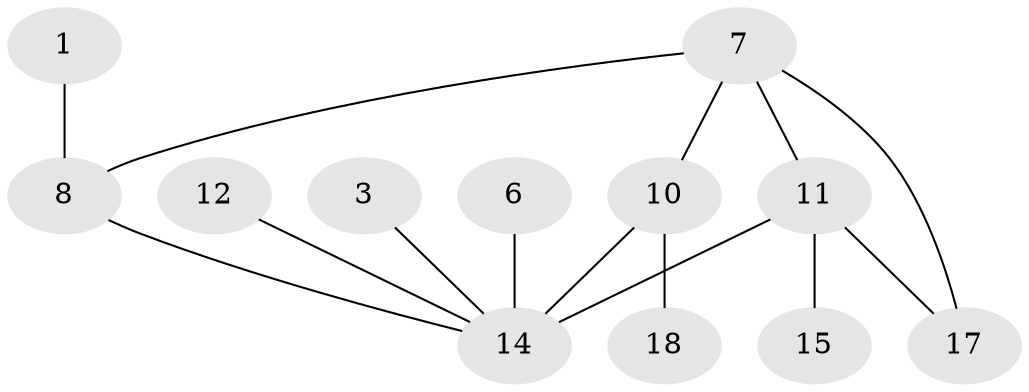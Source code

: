 // original degree distribution, {2: 0.3448275862068966, 1: 0.3620689655172414, 3: 0.1724137931034483, 6: 0.017241379310344827, 5: 0.017241379310344827, 8: 0.017241379310344827, 0: 0.05172413793103448, 4: 0.017241379310344827}
// Generated by graph-tools (version 1.1) at 2025/35/03/04/25 23:35:52]
// undirected, 12 vertices, 14 edges
graph export_dot {
  node [color=gray90,style=filled];
  1;
  3;
  6;
  7;
  8;
  10;
  11;
  12;
  14;
  15;
  17;
  18;
  1 -- 8 [weight=1.0];
  3 -- 14 [weight=1.0];
  6 -- 14 [weight=1.0];
  7 -- 8 [weight=1.0];
  7 -- 10 [weight=1.0];
  7 -- 11 [weight=1.0];
  7 -- 17 [weight=1.0];
  8 -- 14 [weight=1.0];
  10 -- 14 [weight=2.0];
  10 -- 18 [weight=2.0];
  11 -- 14 [weight=1.0];
  11 -- 15 [weight=1.0];
  11 -- 17 [weight=1.0];
  12 -- 14 [weight=1.0];
}
